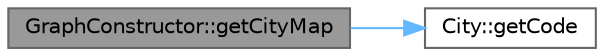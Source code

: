 digraph "GraphConstructor::getCityMap"
{
 // LATEX_PDF_SIZE
  bgcolor="transparent";
  edge [fontname=Helvetica,fontsize=10,labelfontname=Helvetica,labelfontsize=10];
  node [fontname=Helvetica,fontsize=10,shape=box,height=0.2,width=0.4];
  rankdir="LR";
  Node1 [label="GraphConstructor::getCityMap",height=0.2,width=0.4,color="gray40", fillcolor="grey60", style="filled", fontcolor="black",tooltip="Retrieves a map of cities parsed from the data file."];
  Node1 -> Node2 [color="steelblue1",style="solid"];
  Node2 [label="City::getCode",height=0.2,width=0.4,color="grey40", fillcolor="white", style="filled",URL="$class_city.html#a16825c4047ba8d1d516e7c537a472dd4",tooltip=" "];
}
